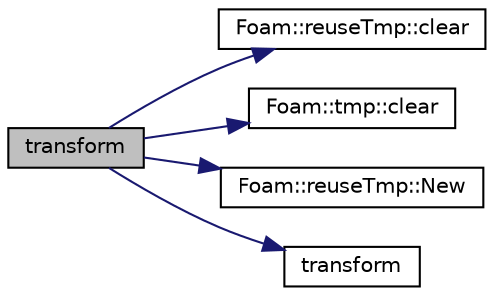 digraph "transform"
{
  bgcolor="transparent";
  edge [fontname="Helvetica",fontsize="10",labelfontname="Helvetica",labelfontsize="10"];
  node [fontname="Helvetica",fontsize="10",shape=record];
  rankdir="LR";
  Node1 [label="transform",height=0.2,width=0.4,color="black", fillcolor="grey75", style="filled", fontcolor="black"];
  Node1 -> Node2 [color="midnightblue",fontsize="10",style="solid",fontname="Helvetica"];
  Node2 [label="Foam::reuseTmp::clear",height=0.2,width=0.4,color="black",URL="$a02166.html#a3b4e460f87baf6aa09526a9af7b00d82"];
  Node1 -> Node3 [color="midnightblue",fontsize="10",style="solid",fontname="Helvetica"];
  Node3 [label="Foam::tmp::clear",height=0.2,width=0.4,color="black",URL="$a02622.html#a5b0c20bea8c40bf73b3160cb1e0da350",tooltip="If object pointer points to valid object: "];
  Node1 -> Node4 [color="midnightblue",fontsize="10",style="solid",fontname="Helvetica"];
  Node4 [label="Foam::reuseTmp::New",height=0.2,width=0.4,color="black",URL="$a02166.html#a2b5e0e2610db362989068624238a3e2c"];
  Node1 -> Node5 [color="midnightblue",fontsize="10",style="solid",fontname="Helvetica"];
  Node5 [label="transform",height=0.2,width=0.4,color="black",URL="$a10733.html#a919915170941701c1223291531ad010c"];
}
